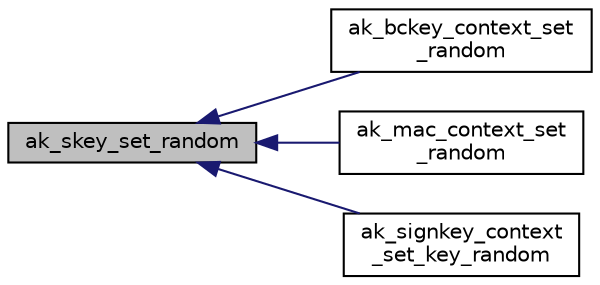 digraph "ak_skey_set_random"
{
  edge [fontname="Helvetica",fontsize="10",labelfontname="Helvetica",labelfontsize="10"];
  node [fontname="Helvetica",fontsize="10",shape=record];
  rankdir="LR";
  Node1 [label="ak_skey_set_random",height=0.2,width=0.4,color="black", fillcolor="grey75", style="filled", fontcolor="black"];
  Node1 -> Node2 [dir="back",color="midnightblue",fontsize="10",style="solid",fontname="Helvetica"];
  Node2 [label="ak_bckey_context_set\l_random",height=0.2,width=0.4,color="black", fillcolor="white", style="filled",URL="$ak__bckey_8h.html#a711a733f7f7d3315b72ac4ea9852687d",tooltip="Присвоение контексту ключа алгоритма блочного шифрования случайного значения. "];
  Node1 -> Node3 [dir="back",color="midnightblue",fontsize="10",style="solid",fontname="Helvetica"];
  Node3 [label="ak_mac_context_set\l_random",height=0.2,width=0.4,color="black", fillcolor="white", style="filled",URL="$ak__mac_8h.html#ae0a1af5c9ae4a433798f00ac9da6c966",tooltip="Присвоение контексту ключа алгоритма выработки имитовставки случайного значения. "];
  Node1 -> Node4 [dir="back",color="midnightblue",fontsize="10",style="solid",fontname="Helvetica"];
  Node4 [label="ak_signkey_context\l_set_key_random",height=0.2,width=0.4,color="black", fillcolor="white", style="filled",URL="$ak__sign_8h.html#a82436059970cb6bef849ddef036eeab6",tooltip="Присвоение секретному ключу электронной подписи случайного значения. "];
}
